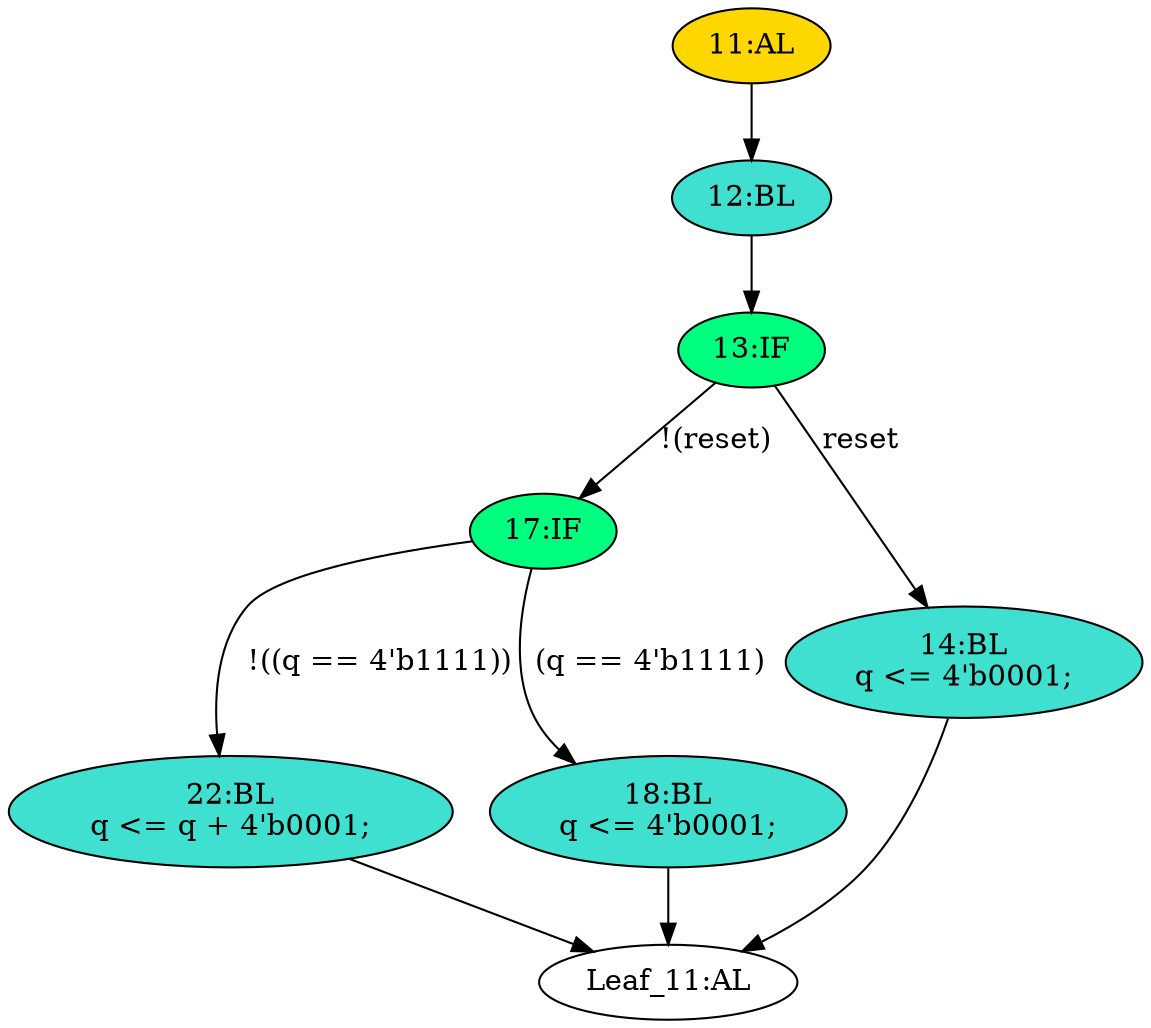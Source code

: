 strict digraph "" {
	node [label="\N"];
	"17:IF"	[ast="<pyverilog.vparser.ast.IfStatement object at 0x7f3f005a1410>",
		fillcolor=springgreen,
		label="17:IF",
		statements="[]",
		style=filled,
		typ=IfStatement];
	"22:BL"	[ast="<pyverilog.vparser.ast.Block object at 0x7f3f005a1550>",
		fillcolor=turquoise,
		label="22:BL
q <= q + 4'b0001;",
		statements="[<pyverilog.vparser.ast.NonblockingSubstitution object at 0x7f3f005a1590>]",
		style=filled,
		typ=Block];
	"17:IF" -> "22:BL"	[cond="['q']",
		label="!((q == 4'b1111))",
		lineno=17];
	"18:BL"	[ast="<pyverilog.vparser.ast.Block object at 0x7f3f005a17d0>",
		fillcolor=turquoise,
		label="18:BL
q <= 4'b0001;",
		statements="[<pyverilog.vparser.ast.NonblockingSubstitution object at 0x7f3f005a1810>]",
		style=filled,
		typ=Block];
	"17:IF" -> "18:BL"	[cond="['q']",
		label="(q == 4'b1111)",
		lineno=17];
	"14:BL"	[ast="<pyverilog.vparser.ast.Block object at 0x7f3f005a1b50>",
		fillcolor=turquoise,
		label="14:BL
q <= 4'b0001;",
		statements="[<pyverilog.vparser.ast.NonblockingSubstitution object at 0x7f3f005a1a10>]",
		style=filled,
		typ=Block];
	"Leaf_11:AL"	[def_var="['q']",
		label="Leaf_11:AL"];
	"14:BL" -> "Leaf_11:AL"	[cond="[]",
		lineno=None];
	"13:IF"	[ast="<pyverilog.vparser.ast.IfStatement object at 0x7f3f005a1d90>",
		fillcolor=springgreen,
		label="13:IF",
		statements="[]",
		style=filled,
		typ=IfStatement];
	"13:IF" -> "17:IF"	[cond="['reset']",
		label="!(reset)",
		lineno=13];
	"13:IF" -> "14:BL"	[cond="['reset']",
		label=reset,
		lineno=13];
	"22:BL" -> "Leaf_11:AL"	[cond="[]",
		lineno=None];
	"18:BL" -> "Leaf_11:AL"	[cond="[]",
		lineno=None];
	"12:BL"	[ast="<pyverilog.vparser.ast.Block object at 0x7f3f005a1d50>",
		fillcolor=turquoise,
		label="12:BL",
		statements="[]",
		style=filled,
		typ=Block];
	"12:BL" -> "13:IF"	[cond="[]",
		lineno=None];
	"11:AL"	[ast="<pyverilog.vparser.ast.Always object at 0x7f3f005a1bd0>",
		clk_sens=True,
		fillcolor=gold,
		label="11:AL",
		sens="['clk', 'reset']",
		statements="[]",
		style=filled,
		typ=Always,
		use_var="['reset', 'q']"];
	"11:AL" -> "12:BL"	[cond="[]",
		lineno=None];
}
